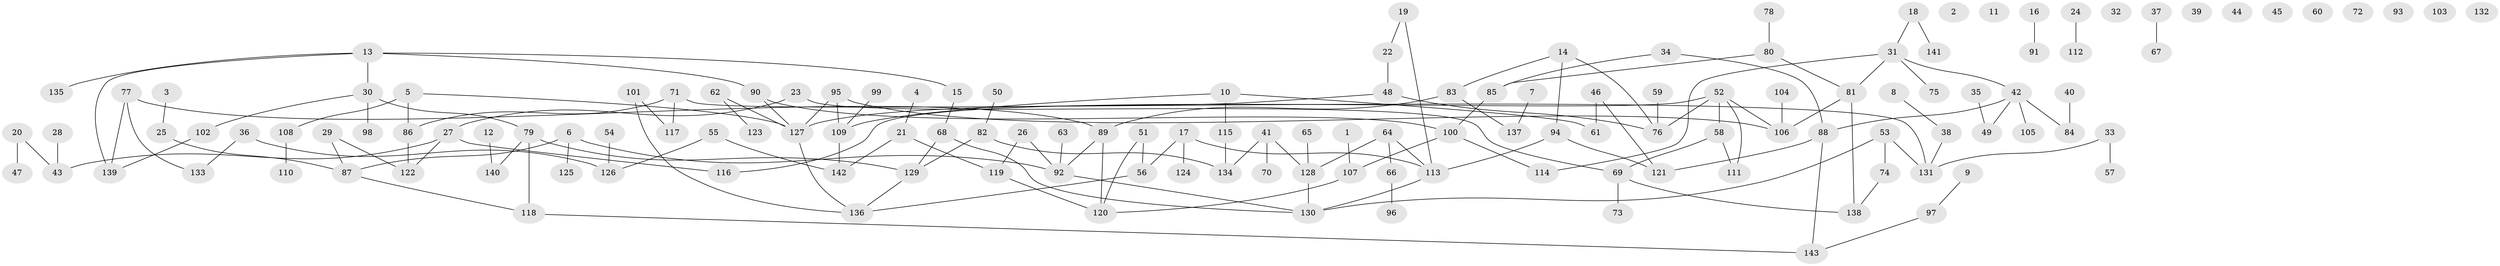 // Generated by graph-tools (version 1.1) at 2025/33/03/09/25 02:33:46]
// undirected, 143 vertices, 160 edges
graph export_dot {
graph [start="1"]
  node [color=gray90,style=filled];
  1;
  2;
  3;
  4;
  5;
  6;
  7;
  8;
  9;
  10;
  11;
  12;
  13;
  14;
  15;
  16;
  17;
  18;
  19;
  20;
  21;
  22;
  23;
  24;
  25;
  26;
  27;
  28;
  29;
  30;
  31;
  32;
  33;
  34;
  35;
  36;
  37;
  38;
  39;
  40;
  41;
  42;
  43;
  44;
  45;
  46;
  47;
  48;
  49;
  50;
  51;
  52;
  53;
  54;
  55;
  56;
  57;
  58;
  59;
  60;
  61;
  62;
  63;
  64;
  65;
  66;
  67;
  68;
  69;
  70;
  71;
  72;
  73;
  74;
  75;
  76;
  77;
  78;
  79;
  80;
  81;
  82;
  83;
  84;
  85;
  86;
  87;
  88;
  89;
  90;
  91;
  92;
  93;
  94;
  95;
  96;
  97;
  98;
  99;
  100;
  101;
  102;
  103;
  104;
  105;
  106;
  107;
  108;
  109;
  110;
  111;
  112;
  113;
  114;
  115;
  116;
  117;
  118;
  119;
  120;
  121;
  122;
  123;
  124;
  125;
  126;
  127;
  128;
  129;
  130;
  131;
  132;
  133;
  134;
  135;
  136;
  137;
  138;
  139;
  140;
  141;
  142;
  143;
  1 -- 107;
  3 -- 25;
  4 -- 21;
  5 -- 86;
  5 -- 108;
  5 -- 127;
  6 -- 87;
  6 -- 92;
  6 -- 125;
  7 -- 137;
  8 -- 38;
  9 -- 97;
  10 -- 61;
  10 -- 109;
  10 -- 115;
  12 -- 140;
  13 -- 15;
  13 -- 30;
  13 -- 90;
  13 -- 135;
  13 -- 139;
  14 -- 76;
  14 -- 83;
  14 -- 94;
  15 -- 68;
  16 -- 91;
  17 -- 56;
  17 -- 113;
  17 -- 124;
  18 -- 31;
  18 -- 141;
  19 -- 22;
  19 -- 113;
  20 -- 43;
  20 -- 47;
  21 -- 119;
  21 -- 142;
  22 -- 48;
  23 -- 27;
  23 -- 69;
  24 -- 112;
  25 -- 87;
  26 -- 92;
  26 -- 119;
  27 -- 43;
  27 -- 116;
  27 -- 122;
  28 -- 43;
  29 -- 87;
  29 -- 122;
  30 -- 79;
  30 -- 98;
  30 -- 102;
  31 -- 42;
  31 -- 75;
  31 -- 81;
  31 -- 114;
  33 -- 57;
  33 -- 131;
  34 -- 85;
  34 -- 88;
  35 -- 49;
  36 -- 126;
  36 -- 133;
  37 -- 67;
  38 -- 131;
  40 -- 84;
  41 -- 70;
  41 -- 128;
  41 -- 134;
  42 -- 49;
  42 -- 84;
  42 -- 88;
  42 -- 105;
  46 -- 61;
  46 -- 121;
  48 -- 76;
  48 -- 127;
  50 -- 82;
  51 -- 56;
  51 -- 120;
  52 -- 58;
  52 -- 76;
  52 -- 106;
  52 -- 111;
  52 -- 116;
  53 -- 74;
  53 -- 130;
  53 -- 131;
  54 -- 126;
  55 -- 126;
  55 -- 142;
  56 -- 136;
  58 -- 69;
  58 -- 111;
  59 -- 76;
  62 -- 123;
  62 -- 127;
  63 -- 92;
  64 -- 66;
  64 -- 113;
  64 -- 128;
  65 -- 128;
  66 -- 96;
  68 -- 129;
  68 -- 130;
  69 -- 73;
  69 -- 138;
  71 -- 86;
  71 -- 117;
  71 -- 131;
  74 -- 138;
  77 -- 89;
  77 -- 133;
  77 -- 139;
  78 -- 80;
  79 -- 118;
  79 -- 129;
  79 -- 140;
  80 -- 81;
  80 -- 85;
  81 -- 106;
  81 -- 138;
  82 -- 129;
  82 -- 134;
  83 -- 89;
  83 -- 137;
  85 -- 100;
  86 -- 122;
  87 -- 118;
  88 -- 121;
  88 -- 143;
  89 -- 92;
  89 -- 120;
  90 -- 100;
  90 -- 127;
  92 -- 130;
  94 -- 113;
  94 -- 121;
  95 -- 106;
  95 -- 109;
  95 -- 127;
  97 -- 143;
  99 -- 109;
  100 -- 107;
  100 -- 114;
  101 -- 117;
  101 -- 136;
  102 -- 139;
  104 -- 106;
  107 -- 120;
  108 -- 110;
  109 -- 142;
  113 -- 130;
  115 -- 134;
  118 -- 143;
  119 -- 120;
  127 -- 136;
  128 -- 130;
  129 -- 136;
}
